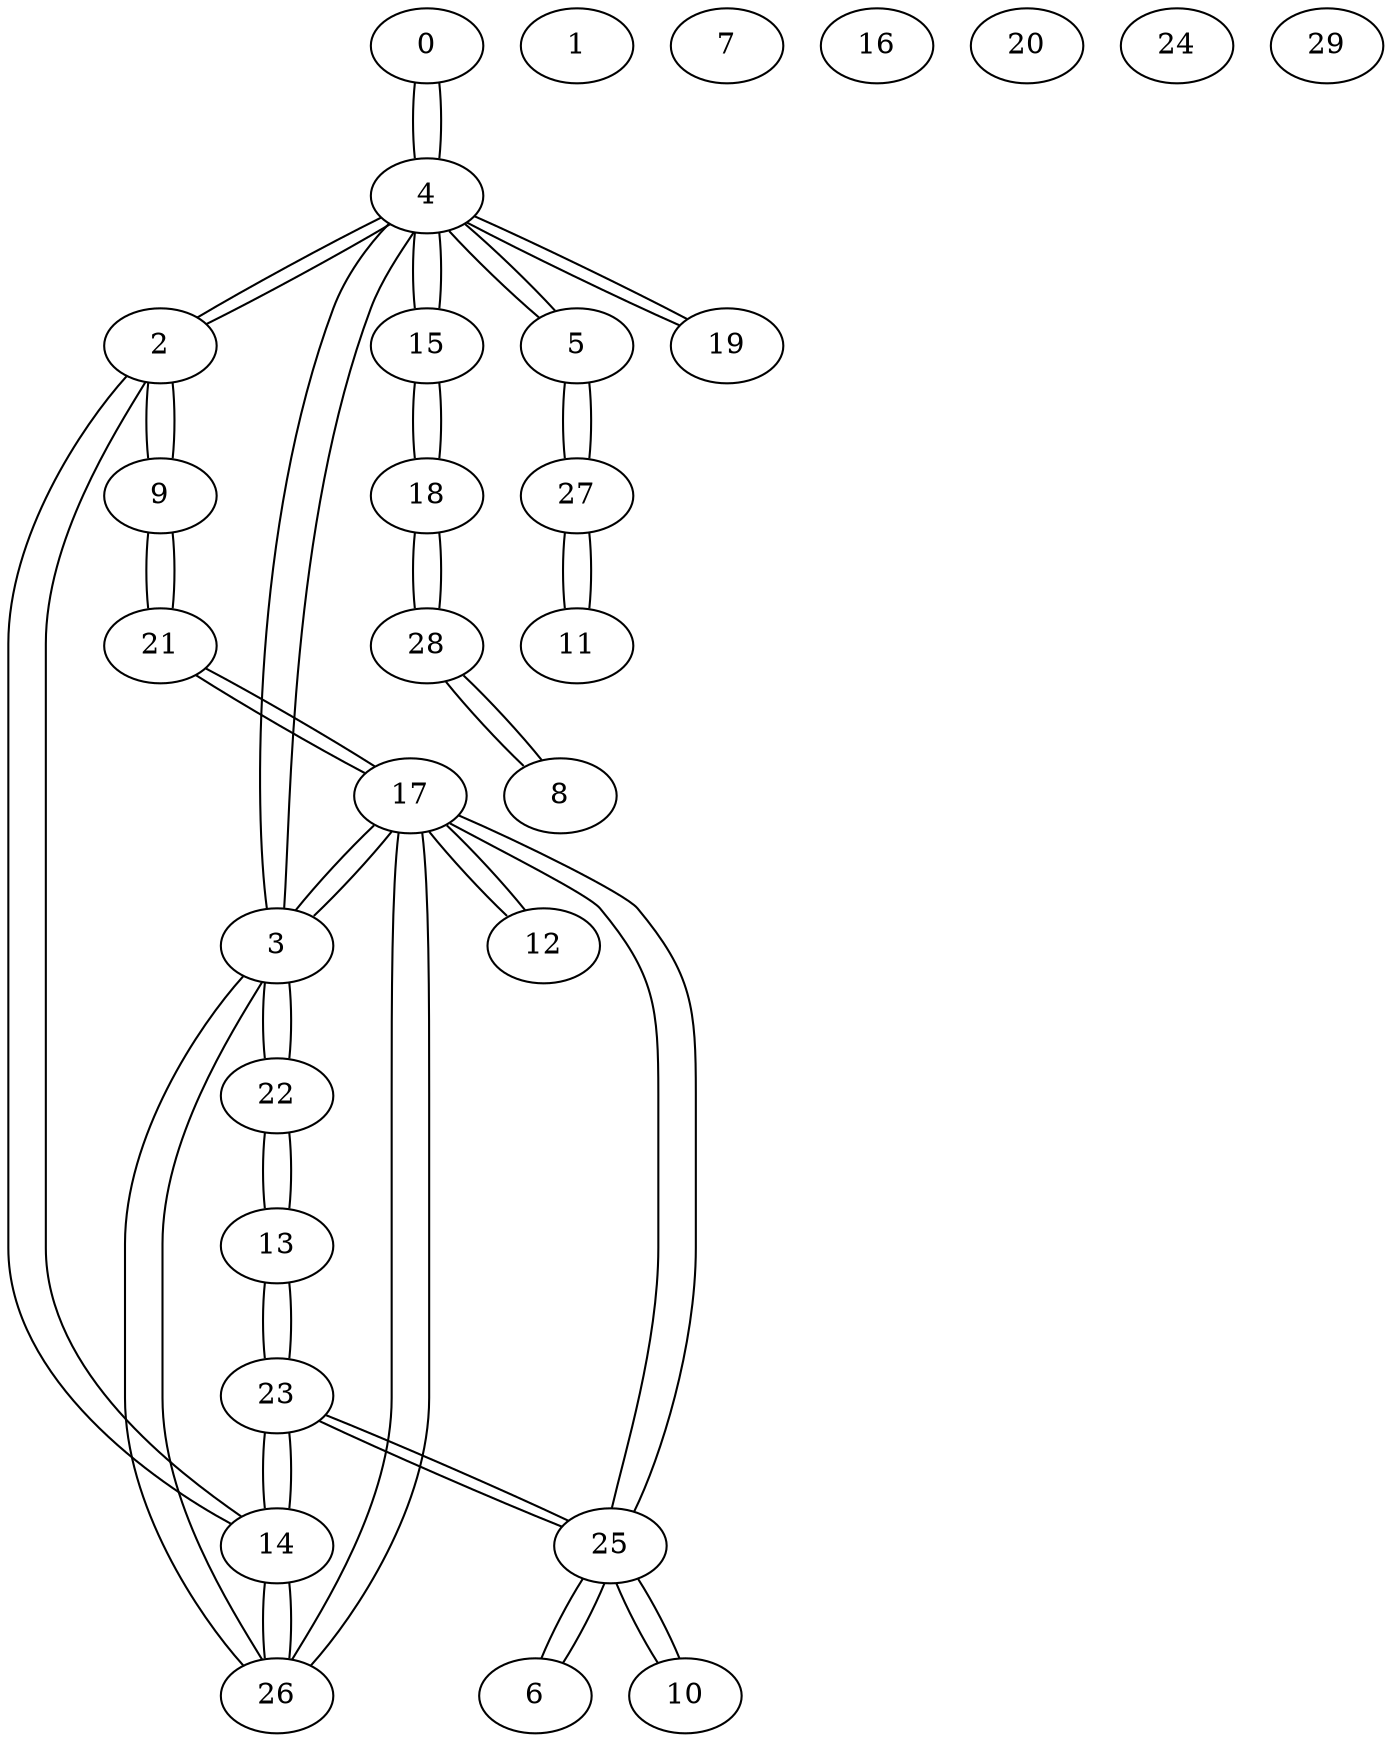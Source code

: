 graph {
0 -- 4 [ distancia=14 ]
1;
2 -- 4 [ distancia=12 ]
2 -- 14 [ distancia=8 ]
2 -- 9 [ distancia=11 ]
3 -- 4 [ distancia=11 ]
3 -- 17 [ distancia=9 ]
3 -- 26 [ distancia=1 ]
3 -- 22 [ distancia=10 ]
4 -- 15 [ distancia=7 ]
4 -- 2 [ distancia=12 ]
4 -- 0 [ distancia=14 ]
4 -- 5 [ distancia=9 ]
4 -- 3 [ distancia=11 ]
4 -- 19 [ distancia=10 ]
5 -- 27 [ distancia=6 ]
5 -- 4 [ distancia=9 ]
6 -- 25 [ distancia=15 ]
7;
8 -- 28 [ distancia=9 ]
9 -- 21 [ distancia=12 ]
9 -- 2 [ distancia=11 ]
10 -- 25 [ distancia=9 ]
11 -- 27 [ distancia=8 ]
12 -- 17 [ distancia=13 ]
13 -- 22 [ distancia=8 ]
13 -- 23 [ distancia=3 ]
14 -- 23 [ distancia=12 ]
14 -- 2 [ distancia=8 ]
14 -- 26 [ distancia=1 ]
15 -- 4 [ distancia=7 ]
15 -- 18 [ distancia=4 ]
16;
17 -- 26 [ distancia=5 ]
17 -- 12 [ distancia=13 ]
17 -- 21 [ distancia=11 ]
17 -- 3 [ distancia=9 ]
17 -- 25 [ distancia=15 ]
18 -- 15 [ distancia=4 ]
18 -- 28 [ distancia=11 ]
19 -- 4 [ distancia=10 ]
20;
21 -- 17 [ distancia=11 ]
21 -- 9 [ distancia=12 ]
22 -- 13 [ distancia=8 ]
22 -- 3 [ distancia=10 ]
23 -- 13 [ distancia=3 ]
23 -- 25 [ distancia=5 ]
23 -- 14 [ distancia=12 ]
24;
25 -- 23 [ distancia=5 ]
25 -- 10 [ distancia=9 ]
25 -- 6 [ distancia=15 ]
25 -- 17 [ distancia=15 ]
26 -- 17 [ distancia=5 ]
26 -- 3 [ distancia=1 ]
26 -- 14 [ distancia=1 ]
27 -- 5 [ distancia=6 ]
27 -- 11 [ distancia=8 ]
28 -- 8 [ distancia=9 ]
28 -- 18 [ distancia=11 ]
29;
}
